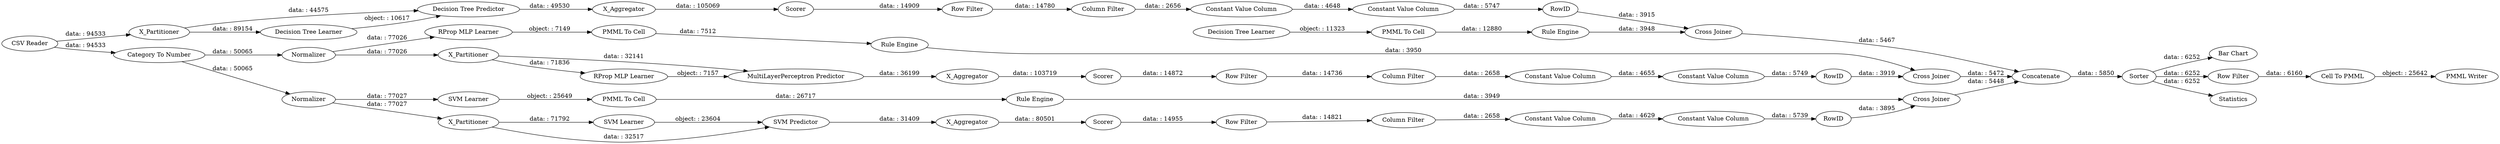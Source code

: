 digraph {
	"7066677521807366917_290" [label="Constant Value Column"]
	"171031003269974492_41" [label=Scorer]
	"-2212243390516805215_38" [label="Cross Joiner"]
	"6676748874883263466_9" [label="Row Filter"]
	"-2212243390516805215_2" [label=X_Partitioner]
	"7066677521807366917_9" [label="Row Filter"]
	"5899932723328560212_39" [label=Normalizer]
	"171031003269974492_31" [label="SVM Learner"]
	"6676748874883263466_294" [label="Column Filter"]
	"-5397005310892540643_33" [label="SVM Learner"]
	"2760991822071517437_35" [label="RProp MLP Learner"]
	"6676748874883263466_292" [label="Constant Value Column"]
	"6676748874883263466_290" [label="Constant Value Column"]
	"-5397005310892540643_34" [label="PMML To Cell"]
	"-5397005310892540643_35" [label="Rule Engine"]
	"6676748874883263466_293" [label=RowID]
	"-1356270910514279650_60" [label=Concatenate]
	"6860628577697122812_293" [label=RowID]
	"-1356270910514279650_59" [label="Bar Chart"]
	"2760991822071517437_22" [label="PMML To Cell"]
	"171031003269974492_32" [label="SVM Predictor"]
	"-1356270910514279650_58" [label="Category To Number"]
	"7066677521807366917_294" [label="Column Filter"]
	"2760991822071517437_34" [label="Rule Engine"]
	"5899932723328560212_38" [label="Cross Joiner"]
	"-1356270910514279650_53" [label="Row Filter"]
	"6860628577697122812_294" [label="Column Filter"]
	"6860628577697122812_9" [label="Row Filter"]
	"-392969093716773411_33" [label="Decision Tree Learner"]
	"171031003269974492_39" [label="Cross Joiner"]
	"-1356270910514279650_52" [label=Sorter]
	"5899932723328560212_7" [label=X_Aggregator]
	"171031003269974492_40" [label=Normalizer]
	"6860628577697122812_292" [label="Constant Value Column"]
	"171031003269974492_7" [label=X_Aggregator]
	"5899932723328560212_40" [label=Scorer]
	"5899932723328560212_2" [label=X_Partitioner]
	"-1356270910514279650_54" [label="Cell To PMML"]
	"-2212243390516805215_32" [label="Decision Tree Predictor"]
	"-392969093716773411_34" [label="Rule Engine"]
	"5899932723328560212_32" [label="MultiLayerPerceptron Predictor"]
	"-1356270910514279650_62" [label="CSV Reader"]
	"-1356270910514279650_61" [label="PMML Writer"]
	"7066677521807366917_292" [label="Constant Value Column"]
	"171031003269974492_2" [label=X_Partitioner]
	"7066677521807366917_293" [label=RowID]
	"6860628577697122812_290" [label="Constant Value Column"]
	"-2212243390516805215_31" [label="Decision Tree Learner"]
	"-392969093716773411_28" [label="PMML To Cell"]
	"-2212243390516805215_7" [label=X_Aggregator]
	"-2212243390516805215_39" [label=Scorer]
	"5899932723328560212_31" [label="RProp MLP Learner"]
	"-1356270910514279650_63" [label=Statistics]
	"171031003269974492_7" -> "171031003269974492_41" [label="data: : 80501"]
	"5899932723328560212_40" -> "7066677521807366917_9" [label="data: : 14872"]
	"-1356270910514279650_60" -> "-1356270910514279650_52" [label="data: : 5850"]
	"-2212243390516805215_38" -> "-1356270910514279650_60" [label="data: : 5467"]
	"171031003269974492_39" -> "-1356270910514279650_60" [label="data: : 5448"]
	"6860628577697122812_293" -> "171031003269974492_39" [label="data: : 3895"]
	"-2212243390516805215_31" -> "-2212243390516805215_32" [label="object: : 10617"]
	"7066677521807366917_294" -> "7066677521807366917_290" [label="data: : 2658"]
	"-2212243390516805215_7" -> "-2212243390516805215_39" [label="data: : 105069"]
	"7066677521807366917_292" -> "7066677521807366917_293" [label="data: : 5749"]
	"-392969093716773411_34" -> "-2212243390516805215_38" [label="data: : 3948"]
	"7066677521807366917_290" -> "7066677521807366917_292" [label="data: : 4655"]
	"-2212243390516805215_2" -> "-2212243390516805215_31" [label="data: : 89154"]
	"-1356270910514279650_58" -> "5899932723328560212_39" [label="data: : 50065"]
	"171031003269974492_32" -> "171031003269974492_7" [label="data: : 31409"]
	"6676748874883263466_290" -> "6676748874883263466_292" [label="data: : 4648"]
	"7066677521807366917_293" -> "5899932723328560212_38" [label="data: : 3919"]
	"5899932723328560212_39" -> "5899932723328560212_2" [label="data: : 77026"]
	"-2212243390516805215_32" -> "-2212243390516805215_7" [label="data: : 49530"]
	"5899932723328560212_2" -> "5899932723328560212_31" [label="data: : 71836"]
	"-392969093716773411_28" -> "-392969093716773411_34" [label="data: : 12880"]
	"2760991822071517437_34" -> "5899932723328560212_38" [label="data: : 3950"]
	"7066677521807366917_9" -> "7066677521807366917_294" [label="data: : 14736"]
	"-1356270910514279650_62" -> "-2212243390516805215_2" [label="data: : 94533"]
	"-1356270910514279650_62" -> "-1356270910514279650_58" [label="data: : 94533"]
	"6860628577697122812_294" -> "6860628577697122812_290" [label="data: : 2658"]
	"6860628577697122812_290" -> "6860628577697122812_292" [label="data: : 4629"]
	"-1356270910514279650_52" -> "-1356270910514279650_59" [label="data: : 6252"]
	"171031003269974492_31" -> "171031003269974492_32" [label="object: : 23604"]
	"6860628577697122812_9" -> "6860628577697122812_294" [label="data: : 14821"]
	"-392969093716773411_33" -> "-392969093716773411_28" [label="object: : 11323"]
	"-1356270910514279650_52" -> "-1356270910514279650_53" [label="data: : 6252"]
	"171031003269974492_2" -> "171031003269974492_31" [label="data: : 71792"]
	"5899932723328560212_31" -> "5899932723328560212_32" [label="object: : 7157"]
	"5899932723328560212_7" -> "5899932723328560212_40" [label="data: : 103719"]
	"5899932723328560212_38" -> "-1356270910514279650_60" [label="data: : 5472"]
	"-1356270910514279650_54" -> "-1356270910514279650_61" [label="object: : 25642"]
	"2760991822071517437_22" -> "2760991822071517437_34" [label="data: : 7512"]
	"5899932723328560212_32" -> "5899932723328560212_7" [label="data: : 36199"]
	"-5397005310892540643_33" -> "-5397005310892540643_34" [label="object: : 25649"]
	"-5397005310892540643_35" -> "171031003269974492_39" [label="data: : 3949"]
	"171031003269974492_40" -> "-5397005310892540643_33" [label="data: : 77027"]
	"-2212243390516805215_39" -> "6676748874883263466_9" [label="data: : 14909"]
	"-1356270910514279650_53" -> "-1356270910514279650_54" [label="data: : 6160"]
	"6676748874883263466_293" -> "-2212243390516805215_38" [label="data: : 3915"]
	"-1356270910514279650_52" -> "-1356270910514279650_63" [label="data: : 6252"]
	"171031003269974492_2" -> "171031003269974492_32" [label="data: : 32517"]
	"6676748874883263466_294" -> "6676748874883263466_290" [label="data: : 2656"]
	"171031003269974492_40" -> "171031003269974492_2" [label="data: : 77027"]
	"171031003269974492_41" -> "6860628577697122812_9" [label="data: : 14955"]
	"6676748874883263466_292" -> "6676748874883263466_293" [label="data: : 5747"]
	"2760991822071517437_35" -> "2760991822071517437_22" [label="object: : 7149"]
	"6860628577697122812_292" -> "6860628577697122812_293" [label="data: : 5739"]
	"5899932723328560212_39" -> "2760991822071517437_35" [label="data: : 77026"]
	"6676748874883263466_9" -> "6676748874883263466_294" [label="data: : 14780"]
	"-2212243390516805215_2" -> "-2212243390516805215_32" [label="data: : 44575"]
	"5899932723328560212_2" -> "5899932723328560212_32" [label="data: : 32141"]
	"-5397005310892540643_34" -> "-5397005310892540643_35" [label="data: : 26717"]
	"-1356270910514279650_58" -> "171031003269974492_40" [label="data: : 50065"]
	rankdir=LR
}
